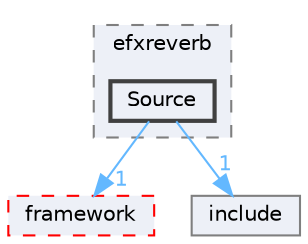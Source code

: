 digraph "techstorm/lib/OpenAL 1.1 SDK/samples/efxreverb/Source"
{
 // LATEX_PDF_SIZE
  bgcolor="transparent";
  edge [fontname=Helvetica,fontsize=10,labelfontname=Helvetica,labelfontsize=10];
  node [fontname=Helvetica,fontsize=10,shape=box,height=0.2,width=0.4];
  compound=true
  subgraph clusterdir_87ce0e0d18aa6513118ed8343414f8b1 {
    graph [ bgcolor="#edf0f7", pencolor="grey50", label="efxreverb", fontname=Helvetica,fontsize=10 style="filled,dashed", URL="dir_87ce0e0d18aa6513118ed8343414f8b1.html",tooltip=""]
  dir_021bb40a88bf25c462d346981b207f74 [label="Source", fillcolor="#edf0f7", color="grey25", style="filled,bold", URL="dir_021bb40a88bf25c462d346981b207f74.html",tooltip=""];
  }
  dir_40209ef98ebf683660e5fb7987566489 [label="framework", fillcolor="#edf0f7", color="red", style="filled,dashed", URL="dir_40209ef98ebf683660e5fb7987566489.html",tooltip=""];
  dir_bb3fdf068fd371f79c65ca1b4625b0e3 [label="include", fillcolor="#edf0f7", color="grey50", style="filled", URL="dir_bb3fdf068fd371f79c65ca1b4625b0e3.html",tooltip=""];
  dir_021bb40a88bf25c462d346981b207f74->dir_40209ef98ebf683660e5fb7987566489 [headlabel="1", labeldistance=1.5 headhref="dir_000115_000052.html" href="dir_000115_000052.html" color="steelblue1" fontcolor="steelblue1"];
  dir_021bb40a88bf25c462d346981b207f74->dir_bb3fdf068fd371f79c65ca1b4625b0e3 [headlabel="1", labeldistance=1.5 headhref="dir_000115_000059.html" href="dir_000115_000059.html" color="steelblue1" fontcolor="steelblue1"];
}
